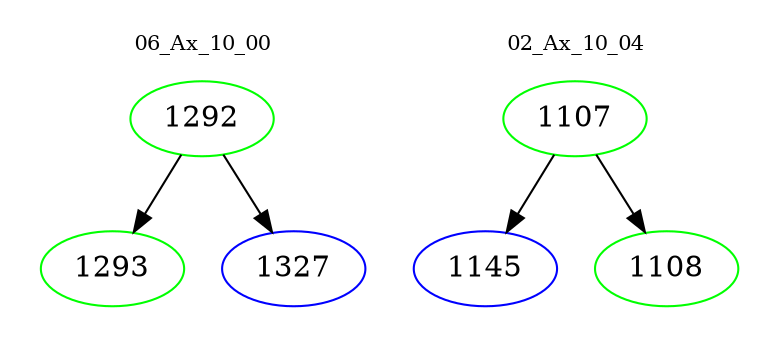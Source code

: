 digraph{
subgraph cluster_0 {
color = white
label = "06_Ax_10_00";
fontsize=10;
T0_1292 [label="1292", color="green"]
T0_1292 -> T0_1293 [color="black"]
T0_1293 [label="1293", color="green"]
T0_1292 -> T0_1327 [color="black"]
T0_1327 [label="1327", color="blue"]
}
subgraph cluster_1 {
color = white
label = "02_Ax_10_04";
fontsize=10;
T1_1107 [label="1107", color="green"]
T1_1107 -> T1_1145 [color="black"]
T1_1145 [label="1145", color="blue"]
T1_1107 -> T1_1108 [color="black"]
T1_1108 [label="1108", color="green"]
}
}
